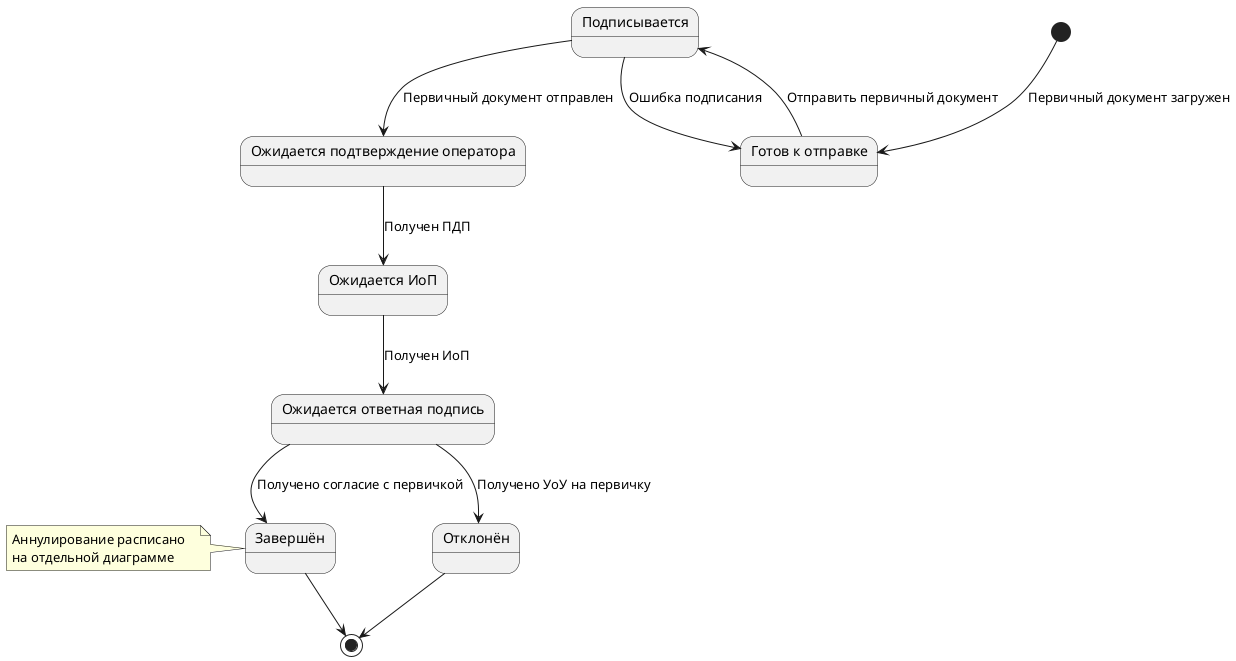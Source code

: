 @startuml Docflows 25 and 26 outgoing StateMachine
state "Ожидается подтверждение оператора" as WaitingOperatorAproove
state "Ожидается ИоП" as WaitingInvoice
state "Ожидается ответная подпись" as WaitingAnswer
state "Завершён" as Copmleted
state "Отклонён" as Rejected
state "Подписывается" as Signing
state "Готов к отправке" as ReadyToSend

[*] --> ReadyToSend : Первичный документ загружен
ReadyToSend --> Signing : Отправить первичный документ
Signing --> ReadyToSend : Ошибка подписания
Signing --> WaitingOperatorAproove : Первичный документ отправлен
WaitingOperatorAproove --> WaitingInvoice : Получен ПДП
WaitingInvoice --> WaitingAnswer : Получен ИоП
WaitingAnswer --> Copmleted : Получено согласие с первичкой

Copmleted --> [*]
note left of Copmleted : Аннулирование расписано   \nна отдельной диаграмме


WaitingAnswer --> Rejected : Получено УоУ на первичку
Rejected --> [*]

@enduml